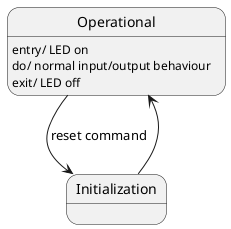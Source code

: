 @startuml part1 Initialization
state Operational
state Initialization 
Initialization --> Operational 
Operational --> Initialization : reset command
Operational : entry/ LED on
Operational : do/ normal input/output behaviour
Operational : exit/ LED off
@enduml
